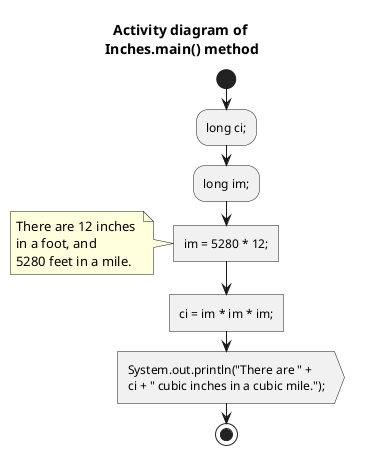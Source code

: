 @startuml
<style>
    Activity {
        FontSize 12
        diamond {
            LineColor yellow
            BackgroundColor burlywood
            FontSize 14
            FontStyle bold
        }
    }
</style>
title Activity diagram of \nInches.main() method
start

:long ci;;
:long im;;

:im = 5280 * 12;; <<task>>
note : There are 12 inches \nin a foot, and \n5280 feet in a mile.
:ci = im * im * im;; <<task>>

:System.out.println("There are " + \nci + " cubic inches in a cubic mile.");; <<output>>

stop
@enduml